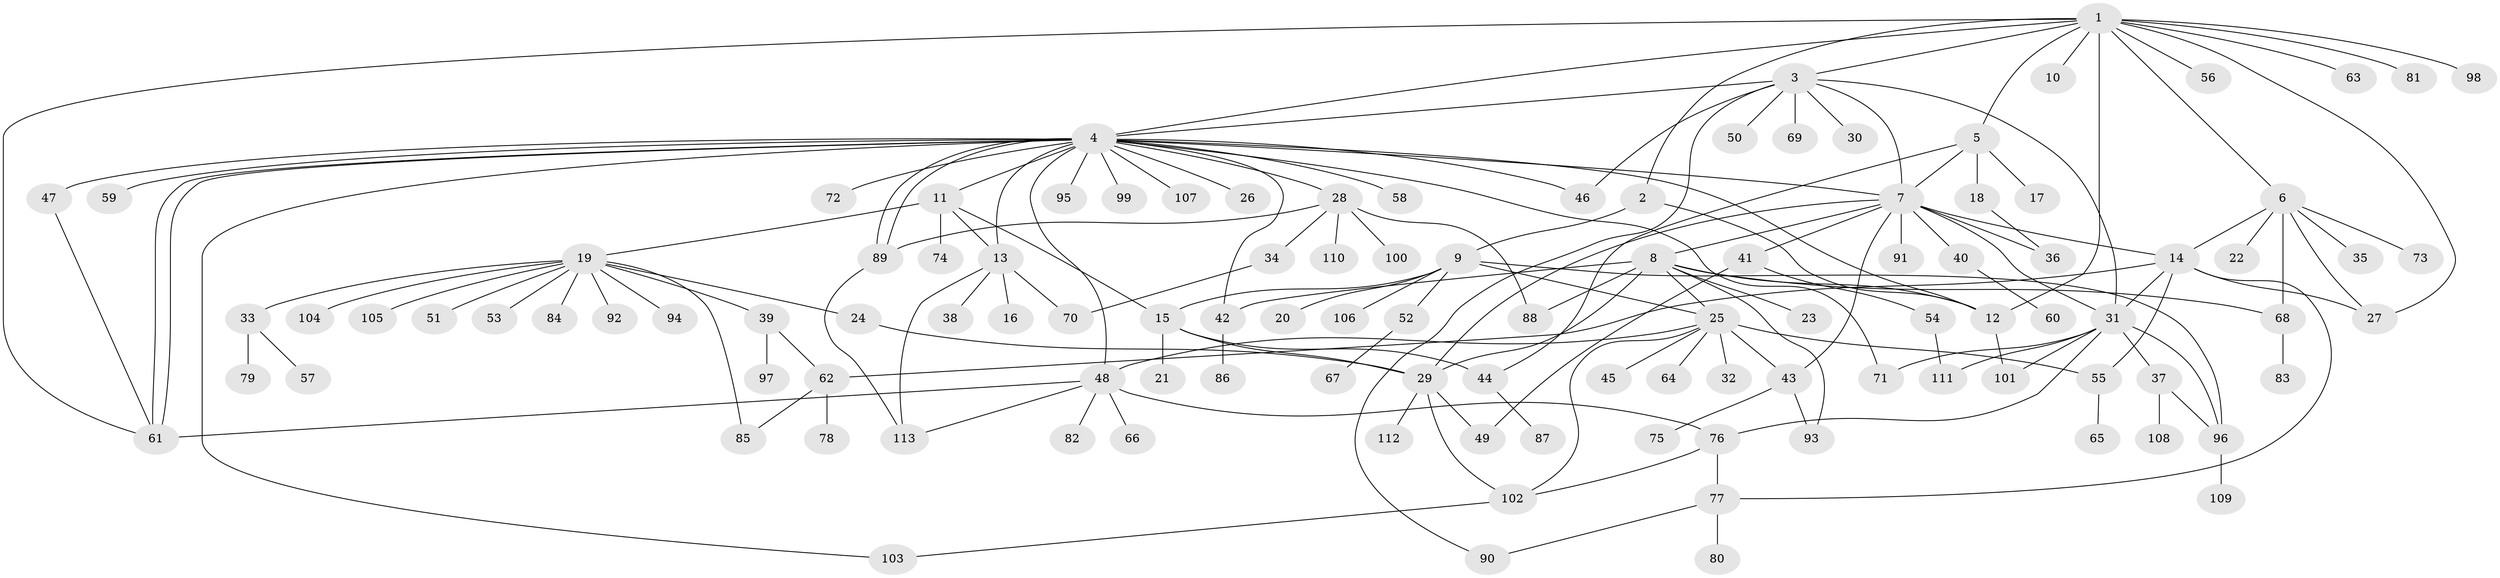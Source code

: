 // Generated by graph-tools (version 1.1) at 2025/14/03/09/25 04:14:48]
// undirected, 113 vertices, 162 edges
graph export_dot {
graph [start="1"]
  node [color=gray90,style=filled];
  1;
  2;
  3;
  4;
  5;
  6;
  7;
  8;
  9;
  10;
  11;
  12;
  13;
  14;
  15;
  16;
  17;
  18;
  19;
  20;
  21;
  22;
  23;
  24;
  25;
  26;
  27;
  28;
  29;
  30;
  31;
  32;
  33;
  34;
  35;
  36;
  37;
  38;
  39;
  40;
  41;
  42;
  43;
  44;
  45;
  46;
  47;
  48;
  49;
  50;
  51;
  52;
  53;
  54;
  55;
  56;
  57;
  58;
  59;
  60;
  61;
  62;
  63;
  64;
  65;
  66;
  67;
  68;
  69;
  70;
  71;
  72;
  73;
  74;
  75;
  76;
  77;
  78;
  79;
  80;
  81;
  82;
  83;
  84;
  85;
  86;
  87;
  88;
  89;
  90;
  91;
  92;
  93;
  94;
  95;
  96;
  97;
  98;
  99;
  100;
  101;
  102;
  103;
  104;
  105;
  106;
  107;
  108;
  109;
  110;
  111;
  112;
  113;
  1 -- 2;
  1 -- 3;
  1 -- 4;
  1 -- 5;
  1 -- 6;
  1 -- 10;
  1 -- 12;
  1 -- 27;
  1 -- 56;
  1 -- 61;
  1 -- 63;
  1 -- 81;
  1 -- 98;
  2 -- 9;
  2 -- 12;
  3 -- 4;
  3 -- 7;
  3 -- 30;
  3 -- 31;
  3 -- 46;
  3 -- 50;
  3 -- 69;
  3 -- 90;
  4 -- 7;
  4 -- 11;
  4 -- 12;
  4 -- 13;
  4 -- 26;
  4 -- 28;
  4 -- 42;
  4 -- 46;
  4 -- 47;
  4 -- 48;
  4 -- 58;
  4 -- 59;
  4 -- 61;
  4 -- 61;
  4 -- 71;
  4 -- 72;
  4 -- 89;
  4 -- 89;
  4 -- 95;
  4 -- 99;
  4 -- 103;
  4 -- 107;
  5 -- 7;
  5 -- 17;
  5 -- 18;
  5 -- 44;
  6 -- 14;
  6 -- 22;
  6 -- 27;
  6 -- 35;
  6 -- 68;
  6 -- 73;
  7 -- 8;
  7 -- 14;
  7 -- 29;
  7 -- 31;
  7 -- 36;
  7 -- 40;
  7 -- 41;
  7 -- 43;
  7 -- 91;
  8 -- 12;
  8 -- 23;
  8 -- 25;
  8 -- 29;
  8 -- 42;
  8 -- 68;
  8 -- 88;
  8 -- 93;
  9 -- 15;
  9 -- 20;
  9 -- 25;
  9 -- 52;
  9 -- 96;
  9 -- 106;
  11 -- 13;
  11 -- 15;
  11 -- 19;
  11 -- 74;
  12 -- 101;
  13 -- 16;
  13 -- 38;
  13 -- 70;
  13 -- 113;
  14 -- 27;
  14 -- 31;
  14 -- 55;
  14 -- 62;
  14 -- 77;
  15 -- 21;
  15 -- 29;
  15 -- 44;
  18 -- 36;
  19 -- 24;
  19 -- 33;
  19 -- 39;
  19 -- 51;
  19 -- 53;
  19 -- 84;
  19 -- 85;
  19 -- 92;
  19 -- 94;
  19 -- 104;
  19 -- 105;
  24 -- 29;
  25 -- 32;
  25 -- 43;
  25 -- 45;
  25 -- 48;
  25 -- 55;
  25 -- 64;
  25 -- 102;
  28 -- 34;
  28 -- 88;
  28 -- 89;
  28 -- 100;
  28 -- 110;
  29 -- 49;
  29 -- 102;
  29 -- 112;
  31 -- 37;
  31 -- 71;
  31 -- 76;
  31 -- 96;
  31 -- 101;
  31 -- 111;
  33 -- 57;
  33 -- 79;
  34 -- 70;
  37 -- 96;
  37 -- 108;
  39 -- 62;
  39 -- 97;
  40 -- 60;
  41 -- 49;
  41 -- 54;
  42 -- 86;
  43 -- 75;
  43 -- 93;
  44 -- 87;
  47 -- 61;
  48 -- 61;
  48 -- 66;
  48 -- 76;
  48 -- 82;
  48 -- 113;
  52 -- 67;
  54 -- 111;
  55 -- 65;
  62 -- 78;
  62 -- 85;
  68 -- 83;
  76 -- 77;
  76 -- 102;
  77 -- 80;
  77 -- 90;
  89 -- 113;
  96 -- 109;
  102 -- 103;
}
